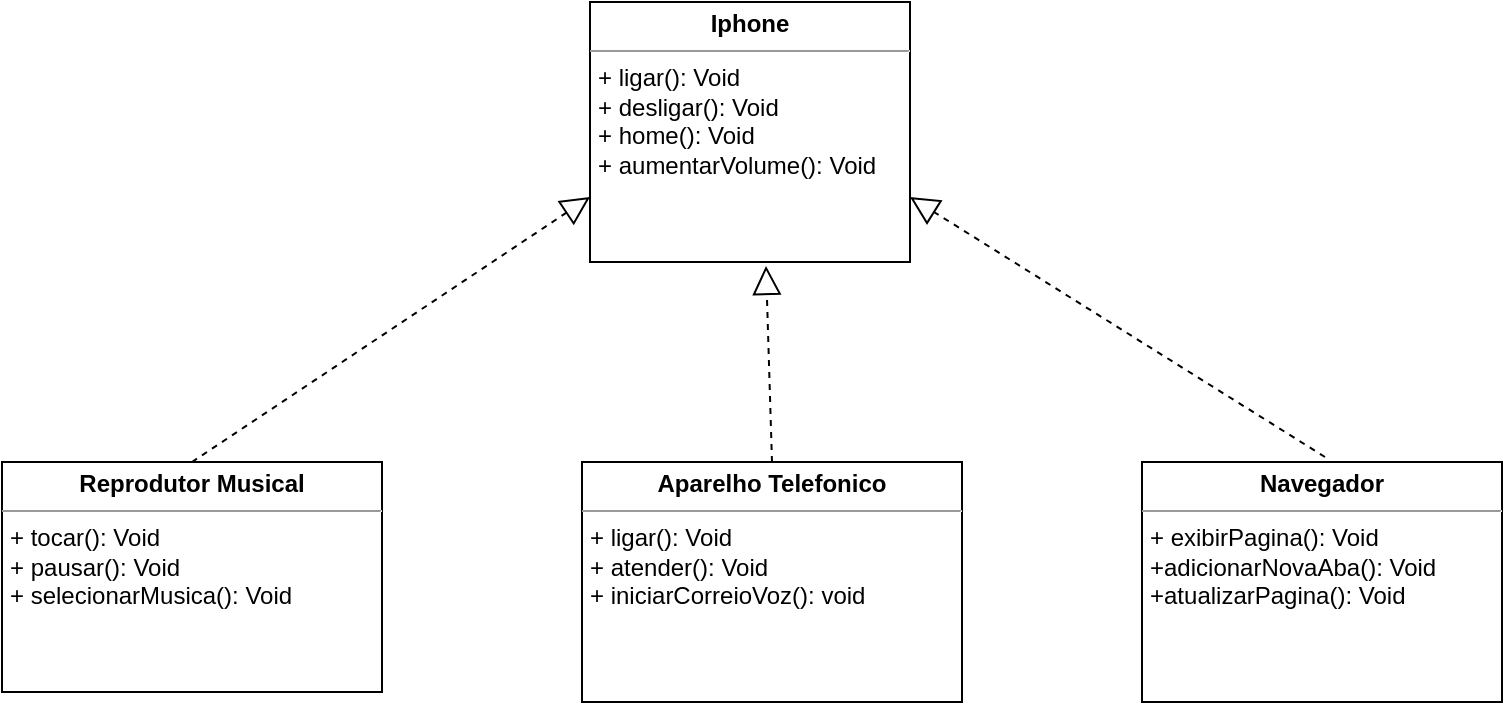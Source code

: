 <mxfile version="23.0.2" type="github">
  <diagram name="Página-1" id="_5AmYpYGJjebitOYCLJC">
    <mxGraphModel dx="1434" dy="738" grid="1" gridSize="10" guides="1" tooltips="1" connect="1" arrows="1" fold="1" page="1" pageScale="1" pageWidth="827" pageHeight="1169" math="0" shadow="0">
      <root>
        <mxCell id="0" />
        <mxCell id="1" parent="0" />
        <mxCell id="j-pbb4uF4hRa4LHCxZvh-2" value="&lt;p style=&quot;margin:0px;margin-top:4px;text-align:center;&quot;&gt;&lt;b&gt;Reprodutor Musical&lt;/b&gt;&lt;/p&gt;&lt;hr size=&quot;1&quot;&gt;&lt;p style=&quot;margin:0px;margin-left:4px;&quot;&gt;+ tocar(): Void&lt;/p&gt;&lt;p style=&quot;margin:0px;margin-left:4px;&quot;&gt;+ pausar(): Void&lt;/p&gt;&lt;p style=&quot;margin:0px;margin-left:4px;&quot;&gt;+ selecionarMusica(): Void&lt;/p&gt;" style="verticalAlign=top;align=left;overflow=fill;fontSize=12;fontFamily=Helvetica;html=1;whiteSpace=wrap;direction=south;" vertex="1" parent="1">
          <mxGeometry x="40" y="260" width="190" height="115" as="geometry" />
        </mxCell>
        <mxCell id="j-pbb4uF4hRa4LHCxZvh-3" value="&lt;p style=&quot;margin:0px;margin-top:4px;text-align:center;&quot;&gt;&lt;b&gt;Aparelho Telefonico&lt;/b&gt;&lt;/p&gt;&lt;hr size=&quot;1&quot;&gt;&lt;p style=&quot;margin:0px;margin-left:4px;&quot;&gt;+ ligar(): Void&lt;/p&gt;&lt;p style=&quot;margin:0px;margin-left:4px;&quot;&gt;+ atender(): Void&lt;/p&gt;&lt;p style=&quot;margin:0px;margin-left:4px;&quot;&gt;+ iniciarCorreioVoz(): void&lt;/p&gt;" style="verticalAlign=top;align=left;overflow=fill;fontSize=12;fontFamily=Helvetica;html=1;whiteSpace=wrap;" vertex="1" parent="1">
          <mxGeometry x="330" y="260" width="190" height="120" as="geometry" />
        </mxCell>
        <mxCell id="j-pbb4uF4hRa4LHCxZvh-4" value="&lt;p style=&quot;margin:0px;margin-top:4px;text-align:center;&quot;&gt;&lt;b&gt;Navegador&lt;/b&gt;&lt;/p&gt;&lt;hr size=&quot;1&quot;&gt;&lt;p style=&quot;margin:0px;margin-left:4px;&quot;&gt;+ exibirPagina(): Void&lt;/p&gt;&lt;p style=&quot;margin:0px;margin-left:4px;&quot;&gt;+adicionarNovaAba(): Void&lt;/p&gt;&lt;p style=&quot;margin:0px;margin-left:4px;&quot;&gt;+atualizarPagina(): Void&lt;/p&gt;" style="verticalAlign=top;align=left;overflow=fill;fontSize=12;fontFamily=Helvetica;html=1;whiteSpace=wrap;" vertex="1" parent="1">
          <mxGeometry x="610" y="260" width="180" height="120" as="geometry" />
        </mxCell>
        <mxCell id="j-pbb4uF4hRa4LHCxZvh-6" value="&lt;p style=&quot;margin:0px;margin-top:4px;text-align:center;&quot;&gt;&lt;b&gt;Iphone&lt;/b&gt;&lt;/p&gt;&lt;hr size=&quot;1&quot;&gt;&lt;p style=&quot;margin:0px;margin-left:4px;&quot;&gt;+ ligar(): Void&lt;/p&gt;&lt;p style=&quot;margin:0px;margin-left:4px;&quot;&gt;+ desligar(): Void&lt;/p&gt;&lt;p style=&quot;margin:0px;margin-left:4px;&quot;&gt;+ home(): Void&lt;/p&gt;&lt;p style=&quot;margin:0px;margin-left:4px;&quot;&gt;+ aumentarVolume(): Void&lt;/p&gt;" style="verticalAlign=top;align=left;overflow=fill;fontSize=12;fontFamily=Helvetica;html=1;whiteSpace=wrap;direction=west;" vertex="1" parent="1">
          <mxGeometry x="334" y="30" width="160" height="130" as="geometry" />
        </mxCell>
        <mxCell id="j-pbb4uF4hRa4LHCxZvh-8" value="" style="endArrow=block;dashed=1;endFill=0;endSize=12;html=1;rounded=0;entryX=0.45;entryY=-0.015;entryDx=0;entryDy=0;entryPerimeter=0;exitX=0.5;exitY=0;exitDx=0;exitDy=0;" edge="1" parent="1" source="j-pbb4uF4hRa4LHCxZvh-3" target="j-pbb4uF4hRa4LHCxZvh-6">
          <mxGeometry width="160" relative="1" as="geometry">
            <mxPoint x="350" y="220" as="sourcePoint" />
            <mxPoint x="510" y="220" as="targetPoint" />
          </mxGeometry>
        </mxCell>
        <mxCell id="j-pbb4uF4hRa4LHCxZvh-9" value="" style="endArrow=block;dashed=1;endFill=0;endSize=12;html=1;rounded=0;entryX=1;entryY=0.25;entryDx=0;entryDy=0;exitX=0;exitY=0.5;exitDx=0;exitDy=0;" edge="1" parent="1" source="j-pbb4uF4hRa4LHCxZvh-2" target="j-pbb4uF4hRa4LHCxZvh-6">
          <mxGeometry width="160" relative="1" as="geometry">
            <mxPoint x="183" y="236" as="sourcePoint" />
            <mxPoint x="180" y="140" as="targetPoint" />
          </mxGeometry>
        </mxCell>
        <mxCell id="j-pbb4uF4hRa4LHCxZvh-10" value="" style="endArrow=block;dashed=1;endFill=0;endSize=12;html=1;rounded=0;entryX=0;entryY=0.25;entryDx=0;entryDy=0;exitX=0.5;exitY=0;exitDx=0;exitDy=0;" edge="1" parent="1" target="j-pbb4uF4hRa4LHCxZvh-6">
          <mxGeometry width="160" relative="1" as="geometry">
            <mxPoint x="701.5" y="257.5" as="sourcePoint" />
            <mxPoint x="698.5" y="161.5" as="targetPoint" />
          </mxGeometry>
        </mxCell>
      </root>
    </mxGraphModel>
  </diagram>
</mxfile>
